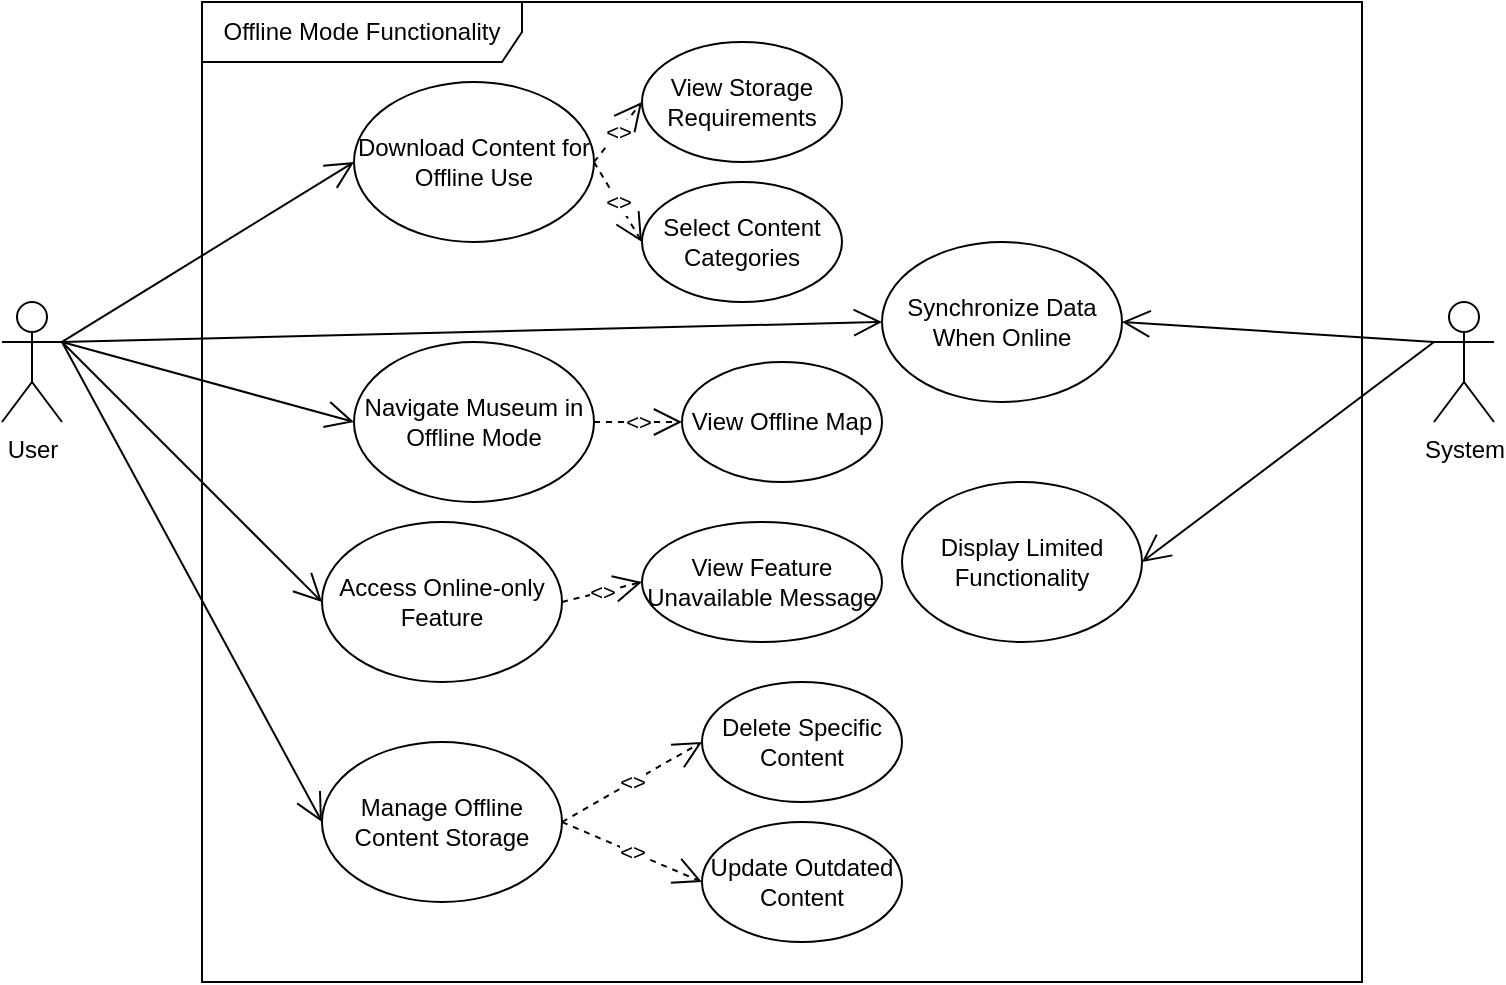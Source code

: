 <mxfile version="26.1.1">
  <diagram id="C5RBs43oDa-KdzZeNtuy" name="Page-1">
    <mxGraphModel dx="1356" dy="624" grid="1" gridSize="10" guides="1" tooltips="1" connect="1" arrows="1" fold="1" page="1" pageScale="1" pageWidth="827" pageHeight="1169" math="0" shadow="0">
      <root>
        <mxCell id="WIyWlLk6GJQsqaUBKTNV-0" />
        <mxCell id="WIyWlLk6GJQsqaUBKTNV-1" parent="WIyWlLk6GJQsqaUBKTNV-0" />
        <mxCell id="lv9YnxyCzNiJ2VLWQXhp-0" value="Offline Mode Functionality" style="shape=umlFrame;whiteSpace=wrap;html=1;pointerEvents=0;recursiveResize=0;container=1;collapsible=0;width=160;" parent="WIyWlLk6GJQsqaUBKTNV-1" vertex="1">
          <mxGeometry x="230" y="150" width="580" height="490" as="geometry" />
        </mxCell>
        <mxCell id="lv9YnxyCzNiJ2VLWQXhp-1" value="Download Content for Offline Use" style="ellipse;whiteSpace=wrap;html=1;" parent="lv9YnxyCzNiJ2VLWQXhp-0" vertex="1">
          <mxGeometry x="76" y="40" width="120" height="80" as="geometry" />
        </mxCell>
        <mxCell id="lv9YnxyCzNiJ2VLWQXhp-2" value="View Storage Requirements" style="ellipse;whiteSpace=wrap;html=1;" parent="lv9YnxyCzNiJ2VLWQXhp-0" vertex="1">
          <mxGeometry x="220" y="20" width="100" height="60" as="geometry" />
        </mxCell>
        <mxCell id="lv9YnxyCzNiJ2VLWQXhp-3" value="Select Content Categories" style="ellipse;whiteSpace=wrap;html=1;" parent="lv9YnxyCzNiJ2VLWQXhp-0" vertex="1">
          <mxGeometry x="220" y="90" width="100" height="60" as="geometry" />
        </mxCell>
        <mxCell id="lv9YnxyCzNiJ2VLWQXhp-4" value="Navigate Museum in Offline Mode" style="ellipse;whiteSpace=wrap;html=1;" parent="lv9YnxyCzNiJ2VLWQXhp-0" vertex="1">
          <mxGeometry x="76" y="170" width="120" height="80" as="geometry" />
        </mxCell>
        <mxCell id="lv9YnxyCzNiJ2VLWQXhp-5" value="View Offline Map" style="ellipse;whiteSpace=wrap;html=1;" parent="lv9YnxyCzNiJ2VLWQXhp-0" vertex="1">
          <mxGeometry x="240" y="180" width="100" height="60" as="geometry" />
        </mxCell>
        <mxCell id="lv9YnxyCzNiJ2VLWQXhp-6" value="Access Online-only Feature" style="ellipse;whiteSpace=wrap;html=1;" parent="lv9YnxyCzNiJ2VLWQXhp-0" vertex="1">
          <mxGeometry x="60" y="260" width="120" height="80" as="geometry" />
        </mxCell>
        <mxCell id="lv9YnxyCzNiJ2VLWQXhp-7" value="View Feature Unavailable Message" style="ellipse;whiteSpace=wrap;html=1;" parent="lv9YnxyCzNiJ2VLWQXhp-0" vertex="1">
          <mxGeometry x="220" y="260" width="120" height="60" as="geometry" />
        </mxCell>
        <mxCell id="lv9YnxyCzNiJ2VLWQXhp-8" value="Synchronize Data When Online" style="ellipse;whiteSpace=wrap;html=1;" parent="lv9YnxyCzNiJ2VLWQXhp-0" vertex="1">
          <mxGeometry x="340" y="120" width="120" height="80" as="geometry" />
        </mxCell>
        <mxCell id="lv9YnxyCzNiJ2VLWQXhp-10" value="Manage Offline Content Storage" style="ellipse;whiteSpace=wrap;html=1;" parent="lv9YnxyCzNiJ2VLWQXhp-0" vertex="1">
          <mxGeometry x="60" y="370" width="120" height="80" as="geometry" />
        </mxCell>
        <mxCell id="lv9YnxyCzNiJ2VLWQXhp-11" value="Delete Specific Content" style="ellipse;whiteSpace=wrap;html=1;" parent="lv9YnxyCzNiJ2VLWQXhp-0" vertex="1">
          <mxGeometry x="250" y="340" width="100" height="60" as="geometry" />
        </mxCell>
        <mxCell id="lv9YnxyCzNiJ2VLWQXhp-12" value="Update Outdated Content" style="ellipse;whiteSpace=wrap;html=1;" parent="lv9YnxyCzNiJ2VLWQXhp-0" vertex="1">
          <mxGeometry x="250" y="410" width="100" height="60" as="geometry" />
        </mxCell>
        <mxCell id="lv9YnxyCzNiJ2VLWQXhp-13" value="Display Limited Functionality" style="ellipse;whiteSpace=wrap;html=1;" parent="lv9YnxyCzNiJ2VLWQXhp-0" vertex="1">
          <mxGeometry x="350" y="240" width="120" height="80" as="geometry" />
        </mxCell>
        <mxCell id="lv9YnxyCzNiJ2VLWQXhp-14" value="User" style="shape=umlActor;verticalLabelPosition=bottom;verticalAlign=top;html=1;" parent="WIyWlLk6GJQsqaUBKTNV-1" vertex="1">
          <mxGeometry x="130" y="300" width="30" height="60" as="geometry" />
        </mxCell>
        <mxCell id="lv9YnxyCzNiJ2VLWQXhp-15" value="System" style="shape=umlActor;verticalLabelPosition=bottom;verticalAlign=top;html=1;" parent="WIyWlLk6GJQsqaUBKTNV-1" vertex="1">
          <mxGeometry x="846" y="300" width="30" height="60" as="geometry" />
        </mxCell>
        <mxCell id="lv9YnxyCzNiJ2VLWQXhp-16" value="" style="endArrow=open;endFill=1;endSize=12;html=1;rounded=0;exitX=1;exitY=0.333;exitDx=0;exitDy=0;exitPerimeter=0;entryX=0;entryY=0.5;entryDx=0;entryDy=0;" parent="WIyWlLk6GJQsqaUBKTNV-1" source="lv9YnxyCzNiJ2VLWQXhp-14" target="lv9YnxyCzNiJ2VLWQXhp-1" edge="1">
          <mxGeometry width="160" relative="1" as="geometry">
            <mxPoint x="436" y="300" as="sourcePoint" />
            <mxPoint x="596" y="300" as="targetPoint" />
          </mxGeometry>
        </mxCell>
        <mxCell id="lv9YnxyCzNiJ2VLWQXhp-17" value="" style="endArrow=open;endFill=1;endSize=12;html=1;rounded=0;exitX=1;exitY=0.333;exitDx=0;exitDy=0;exitPerimeter=0;entryX=0;entryY=0.5;entryDx=0;entryDy=0;" parent="WIyWlLk6GJQsqaUBKTNV-1" source="lv9YnxyCzNiJ2VLWQXhp-14" target="lv9YnxyCzNiJ2VLWQXhp-4" edge="1">
          <mxGeometry width="160" relative="1" as="geometry">
            <mxPoint x="210" y="330" as="sourcePoint" />
            <mxPoint x="316" y="230" as="targetPoint" />
          </mxGeometry>
        </mxCell>
        <mxCell id="lv9YnxyCzNiJ2VLWQXhp-18" value="" style="endArrow=open;endFill=1;endSize=12;html=1;rounded=0;exitX=1;exitY=0.333;exitDx=0;exitDy=0;exitPerimeter=0;entryX=0;entryY=0.5;entryDx=0;entryDy=0;" parent="WIyWlLk6GJQsqaUBKTNV-1" source="lv9YnxyCzNiJ2VLWQXhp-14" target="lv9YnxyCzNiJ2VLWQXhp-6" edge="1">
          <mxGeometry width="160" relative="1" as="geometry">
            <mxPoint x="220" y="340" as="sourcePoint" />
            <mxPoint x="326" y="340" as="targetPoint" />
          </mxGeometry>
        </mxCell>
        <mxCell id="lv9YnxyCzNiJ2VLWQXhp-19" value="" style="endArrow=open;endFill=1;endSize=12;html=1;rounded=0;exitX=1;exitY=0.333;exitDx=0;exitDy=0;exitPerimeter=0;entryX=0;entryY=0.5;entryDx=0;entryDy=0;" parent="WIyWlLk6GJQsqaUBKTNV-1" source="lv9YnxyCzNiJ2VLWQXhp-14" target="lv9YnxyCzNiJ2VLWQXhp-10" edge="1">
          <mxGeometry width="160" relative="1" as="geometry">
            <mxPoint x="230" y="350" as="sourcePoint" />
            <mxPoint x="336" y="450" as="targetPoint" />
          </mxGeometry>
        </mxCell>
        <mxCell id="lv9YnxyCzNiJ2VLWQXhp-20" value="&lt;&lt;include&gt;&gt;" style="endArrow=open;endSize=12;dashed=1;html=1;rounded=0;exitX=1;exitY=0.5;exitDx=0;entryX=0;entryY=0.5;entryDx=0;" parent="WIyWlLk6GJQsqaUBKTNV-1" source="lv9YnxyCzNiJ2VLWQXhp-1" target="lv9YnxyCzNiJ2VLWQXhp-2" edge="1">
          <mxGeometry width="160" relative="1" as="geometry">
            <mxPoint x="436" y="300" as="sourcePoint" />
            <mxPoint x="596" y="300" as="targetPoint" />
          </mxGeometry>
        </mxCell>
        <mxCell id="lv9YnxyCzNiJ2VLWQXhp-21" value="&lt;&lt;include&gt;&gt;" style="endArrow=open;endSize=12;dashed=1;html=1;rounded=0;exitX=1;exitY=0.5;exitDx=0;entryX=0;entryY=0.5;entryDx=0;" parent="WIyWlLk6GJQsqaUBKTNV-1" source="lv9YnxyCzNiJ2VLWQXhp-1" target="lv9YnxyCzNiJ2VLWQXhp-3" edge="1">
          <mxGeometry width="160" relative="1" as="geometry">
            <mxPoint x="436" y="210" as="sourcePoint" />
            <mxPoint x="460" y="210" as="targetPoint" />
          </mxGeometry>
        </mxCell>
        <mxCell id="lv9YnxyCzNiJ2VLWQXhp-22" value="&lt;&lt;include&gt;&gt;" style="endArrow=open;endSize=12;dashed=1;html=1;rounded=0;exitX=1;exitY=0.5;exitDx=0;entryX=0;entryY=0.5;entryDx=0;" parent="WIyWlLk6GJQsqaUBKTNV-1" source="lv9YnxyCzNiJ2VLWQXhp-4" target="lv9YnxyCzNiJ2VLWQXhp-5" edge="1">
          <mxGeometry width="160" relative="1" as="geometry">
            <mxPoint x="436" y="230" as="sourcePoint" />
            <mxPoint x="460" y="260" as="targetPoint" />
          </mxGeometry>
        </mxCell>
        <mxCell id="lv9YnxyCzNiJ2VLWQXhp-23" value="&lt;&lt;include&gt;&gt;" style="endArrow=open;endSize=12;dashed=1;html=1;rounded=0;exitX=1;exitY=0.5;exitDx=0;entryX=0;entryY=0.5;entryDx=0;" parent="WIyWlLk6GJQsqaUBKTNV-1" source="lv9YnxyCzNiJ2VLWQXhp-6" target="lv9YnxyCzNiJ2VLWQXhp-7" edge="1">
          <mxGeometry width="160" relative="1" as="geometry">
            <mxPoint x="436" y="310" as="sourcePoint" />
            <mxPoint x="460" y="340" as="targetPoint" />
          </mxGeometry>
        </mxCell>
        <mxCell id="lv9YnxyCzNiJ2VLWQXhp-24" value="&lt;&lt;include&gt;&gt;" style="endArrow=open;endSize=12;dashed=1;html=1;rounded=0;exitX=1;exitY=0.5;exitDx=0;entryX=0;entryY=0.5;entryDx=0;" parent="WIyWlLk6GJQsqaUBKTNV-1" source="lv9YnxyCzNiJ2VLWQXhp-10" target="lv9YnxyCzNiJ2VLWQXhp-11" edge="1">
          <mxGeometry width="160" relative="1" as="geometry">
            <mxPoint x="436" y="390" as="sourcePoint" />
            <mxPoint x="460" y="420" as="targetPoint" />
          </mxGeometry>
        </mxCell>
        <mxCell id="lv9YnxyCzNiJ2VLWQXhp-25" value="&lt;&lt;include&gt;&gt;" style="endArrow=open;endSize=12;dashed=1;html=1;rounded=0;exitX=1;exitY=0.5;exitDx=0;entryX=0;entryY=0.5;entryDx=0;" parent="WIyWlLk6GJQsqaUBKTNV-1" source="lv9YnxyCzNiJ2VLWQXhp-10" target="lv9YnxyCzNiJ2VLWQXhp-12" edge="1">
          <mxGeometry width="160" relative="1" as="geometry">
            <mxPoint x="436" y="490" as="sourcePoint" />
            <mxPoint x="460" y="520" as="targetPoint" />
          </mxGeometry>
        </mxCell>
        <mxCell id="lv9YnxyCzNiJ2VLWQXhp-27" value="" style="endArrow=open;endFill=1;endSize=12;html=1;rounded=0;exitX=0;exitY=0.333;exitDx=0;exitDy=0;exitPerimeter=0;entryX=1;entryY=0.5;entryDx=0;entryDy=0;" parent="WIyWlLk6GJQsqaUBKTNV-1" source="lv9YnxyCzNiJ2VLWQXhp-15" target="lv9YnxyCzNiJ2VLWQXhp-8" edge="1">
          <mxGeometry width="160" relative="1" as="geometry">
            <mxPoint x="856" y="330" as="sourcePoint" />
            <mxPoint x="710" y="230" as="targetPoint" />
          </mxGeometry>
        </mxCell>
        <mxCell id="lv9YnxyCzNiJ2VLWQXhp-28" value="" style="endArrow=open;endFill=1;endSize=12;html=1;rounded=0;exitX=0;exitY=0.333;exitDx=0;exitDy=0;exitPerimeter=0;entryX=1;entryY=0.5;entryDx=0;entryDy=0;" parent="WIyWlLk6GJQsqaUBKTNV-1" source="lv9YnxyCzNiJ2VLWQXhp-15" target="lv9YnxyCzNiJ2VLWQXhp-13" edge="1">
          <mxGeometry width="160" relative="1" as="geometry">
            <mxPoint x="856" y="330" as="sourcePoint" />
            <mxPoint x="710" y="330" as="targetPoint" />
          </mxGeometry>
        </mxCell>
        <mxCell id="lv9YnxyCzNiJ2VLWQXhp-29" value="" style="endArrow=open;endFill=1;endSize=12;html=1;rounded=0;exitX=1;exitY=0.333;exitDx=0;exitDy=0;exitPerimeter=0;entryX=0;entryY=0.5;entryDx=0;entryDy=0;" parent="WIyWlLk6GJQsqaUBKTNV-1" source="lv9YnxyCzNiJ2VLWQXhp-14" target="lv9YnxyCzNiJ2VLWQXhp-8" edge="1">
          <mxGeometry width="160" relative="1" as="geometry">
            <mxPoint x="210" y="330" as="sourcePoint" />
            <mxPoint x="596" y="300" as="targetPoint" />
          </mxGeometry>
        </mxCell>
      </root>
    </mxGraphModel>
  </diagram>
</mxfile>
